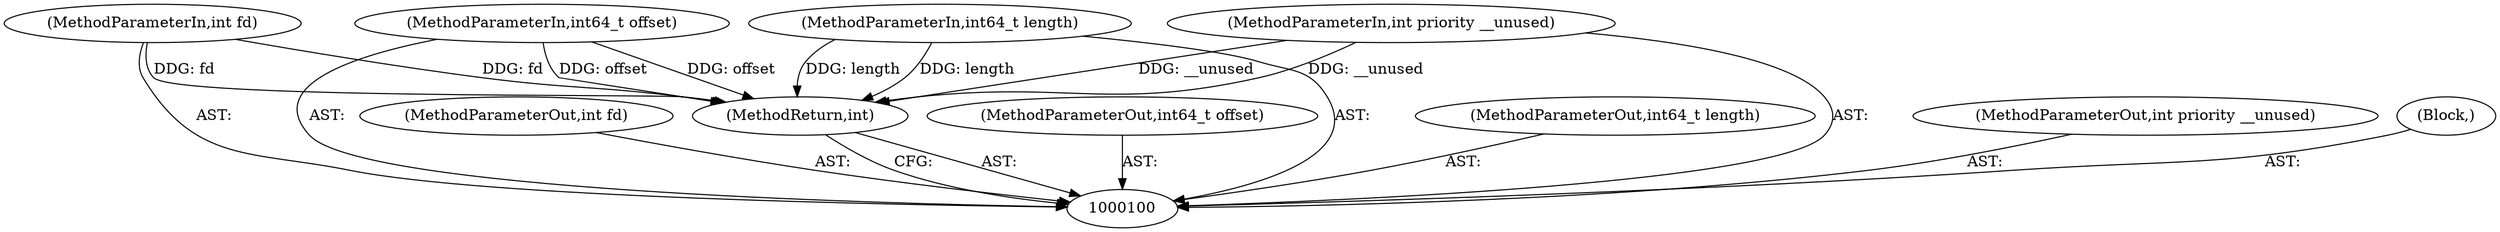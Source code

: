 digraph "0_Android_19c47afbc402542720ddd280e1bbde3b2277b586_1" {
"1000106" [label="(MethodReturn,int)"];
"1000101" [label="(MethodParameterIn,int fd)"];
"1000112" [label="(MethodParameterOut,int fd)"];
"1000102" [label="(MethodParameterIn,int64_t offset)"];
"1000113" [label="(MethodParameterOut,int64_t offset)"];
"1000103" [label="(MethodParameterIn,int64_t length)"];
"1000114" [label="(MethodParameterOut,int64_t length)"];
"1000104" [label="(MethodParameterIn,int priority __unused)"];
"1000115" [label="(MethodParameterOut,int priority __unused)"];
"1000105" [label="(Block,)"];
"1000106" -> "1000100"  [label="AST: "];
"1000106" -> "1000100"  [label="CFG: "];
"1000104" -> "1000106"  [label="DDG: __unused"];
"1000103" -> "1000106"  [label="DDG: length"];
"1000102" -> "1000106"  [label="DDG: offset"];
"1000101" -> "1000106"  [label="DDG: fd"];
"1000101" -> "1000100"  [label="AST: "];
"1000101" -> "1000106"  [label="DDG: fd"];
"1000112" -> "1000100"  [label="AST: "];
"1000102" -> "1000100"  [label="AST: "];
"1000102" -> "1000106"  [label="DDG: offset"];
"1000113" -> "1000100"  [label="AST: "];
"1000103" -> "1000100"  [label="AST: "];
"1000103" -> "1000106"  [label="DDG: length"];
"1000114" -> "1000100"  [label="AST: "];
"1000104" -> "1000100"  [label="AST: "];
"1000104" -> "1000106"  [label="DDG: __unused"];
"1000115" -> "1000100"  [label="AST: "];
"1000105" -> "1000100"  [label="AST: "];
}
